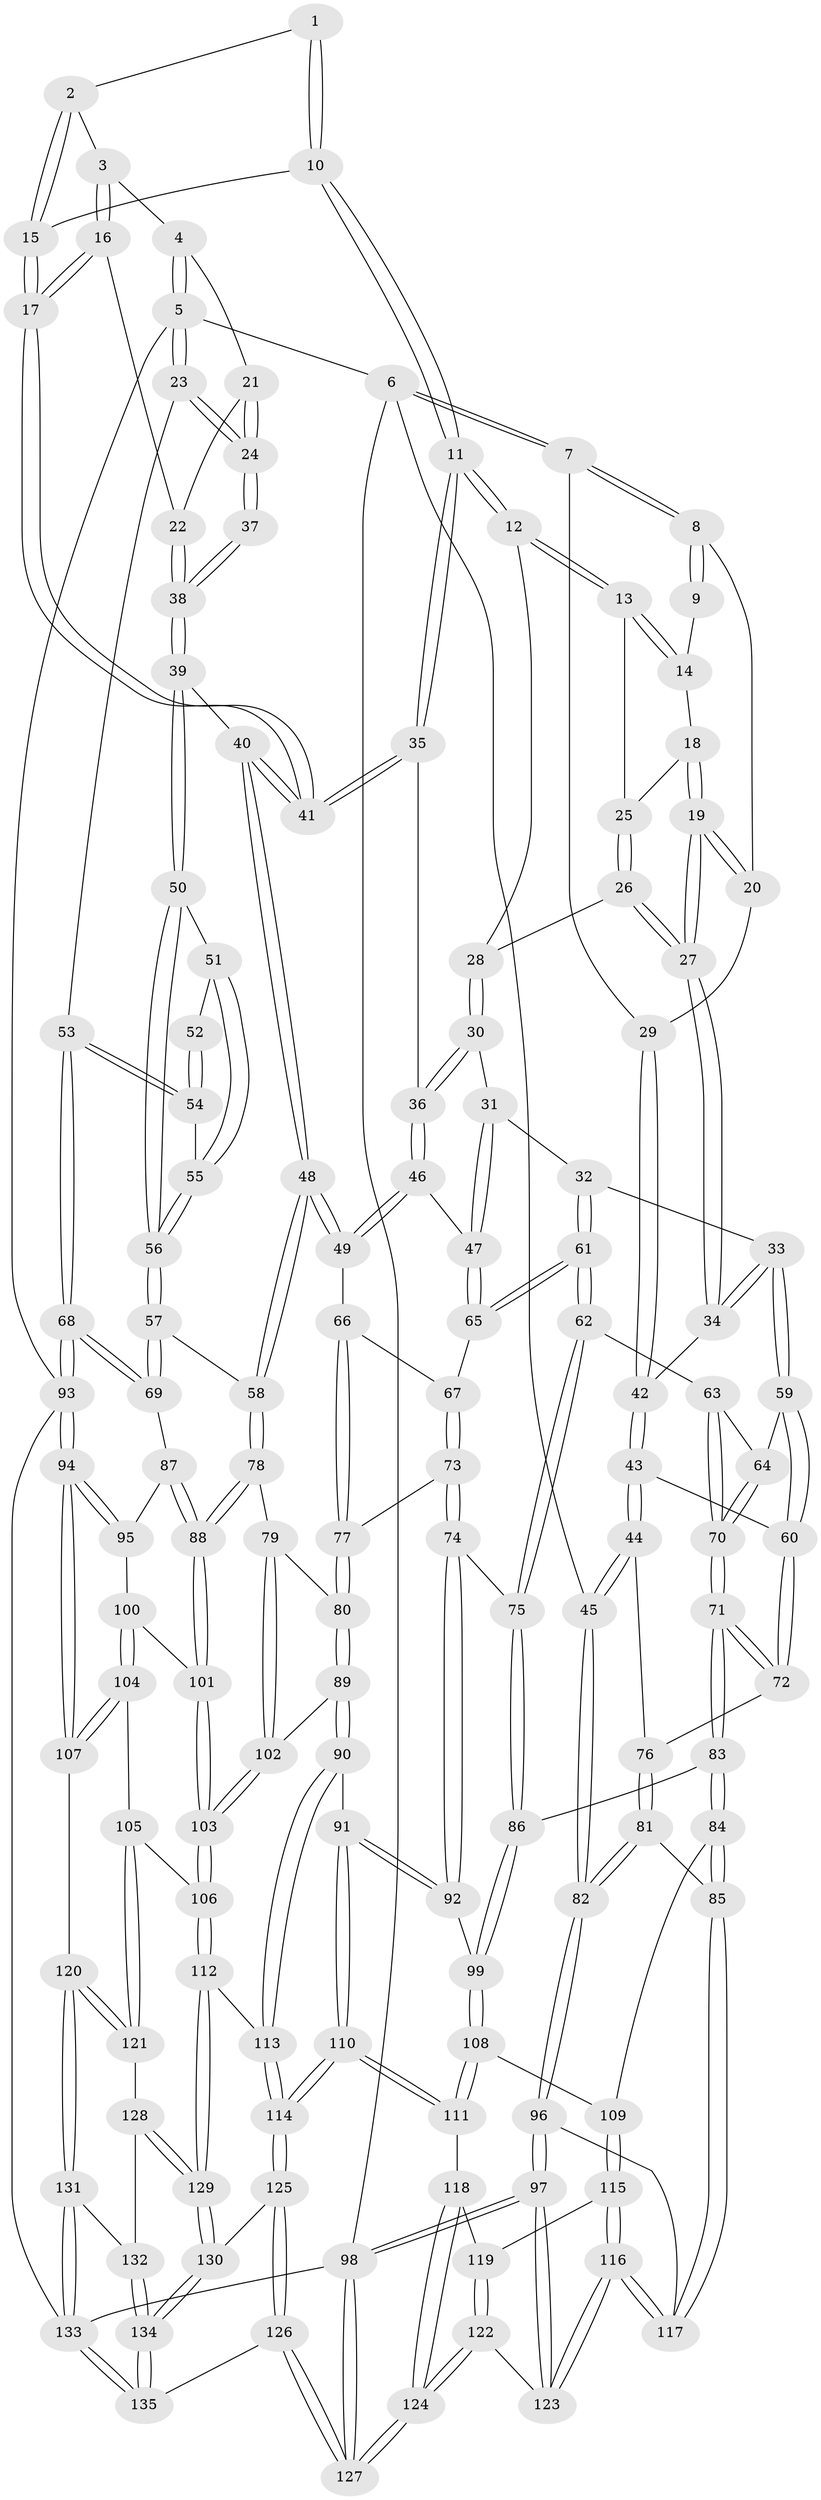 // coarse degree distribution, {2: 0.02127659574468085, 3: 0.07446808510638298, 5: 0.32978723404255317, 4: 0.44680851063829785, 6: 0.1276595744680851}
// Generated by graph-tools (version 1.1) at 2025/24/03/03/25 07:24:38]
// undirected, 135 vertices, 334 edges
graph export_dot {
graph [start="1"]
  node [color=gray90,style=filled];
  1 [pos="+0.3747166118769937+0"];
  2 [pos="+0.5963706266920193+0"];
  3 [pos="+0.6003138049756022+0"];
  4 [pos="+0.8205207866426838+0"];
  5 [pos="+1+0"];
  6 [pos="+0+0"];
  7 [pos="+0+0"];
  8 [pos="+0+0"];
  9 [pos="+0.2851869847022129+0"];
  10 [pos="+0.45958283292886687+0.1350685572541901"];
  11 [pos="+0.4562849990701325+0.13829756671107168"];
  12 [pos="+0.4258637311560104+0.12405052777061196"];
  13 [pos="+0.3953131510793162+0.09724304305493835"];
  14 [pos="+0.3163300153626089+0"];
  15 [pos="+0.5502722954736379+0.052807801419428056"];
  16 [pos="+0.6867356077388236+0.1455157646631574"];
  17 [pos="+0.648385629200279+0.16822240753309645"];
  18 [pos="+0.28946871748243164+0.0709983839406252"];
  19 [pos="+0.18005459664092724+0.1614926919928414"];
  20 [pos="+0.11389867744029991+0.04767925115999876"];
  21 [pos="+0.820096575362409+0"];
  22 [pos="+0.7928161412358685+0.0993471564796508"];
  23 [pos="+1+0.22305668057495345"];
  24 [pos="+0.9838645667918251+0.19689853564806178"];
  25 [pos="+0.31115339302137696+0.12264201541096108"];
  26 [pos="+0.29919738219675374+0.147749913337204"];
  27 [pos="+0.18342931621644387+0.17193621455977928"];
  28 [pos="+0.32786180595591313+0.17507792455116652"];
  29 [pos="+0.05439799914888936+0.2012668824973871"];
  30 [pos="+0.32983785526805853+0.19652262897949904"];
  31 [pos="+0.31381510808300384+0.24210325935432975"];
  32 [pos="+0.2386320376417865+0.2718226194391195"];
  33 [pos="+0.19043156279136192+0.24034213806306662"];
  34 [pos="+0.18034041886833538+0.22811640282930754"];
  35 [pos="+0.46257843426409295+0.2032650747364601"];
  36 [pos="+0.4619482471679686+0.20506311920498205"];
  37 [pos="+0.9681653995122487+0.19864897684907246"];
  38 [pos="+0.8064152232126169+0.12168259574709775"];
  39 [pos="+0.7864665401316593+0.2519687123345689"];
  40 [pos="+0.6486727608790894+0.24645690157521402"];
  41 [pos="+0.6394339598269161+0.21132118654590307"];
  42 [pos="+0.07123772078600608+0.2634314353038691"];
  43 [pos="+0+0.311691384107449"];
  44 [pos="+0+0.31416137748845346"];
  45 [pos="+0+0.3079589914410368"];
  46 [pos="+0.4496695984747502+0.26962520198239404"];
  47 [pos="+0.4321641336127877+0.28094940433659427"];
  48 [pos="+0.6152947740809103+0.3710623830598982"];
  49 [pos="+0.5876487009228268+0.36780609346433996"];
  50 [pos="+0.8055860867604426+0.28168572562179867"];
  51 [pos="+0.8704570162043089+0.27295909614372443"];
  52 [pos="+0.9345366212028856+0.2290487674236443"];
  53 [pos="+1+0.455560369572931"];
  54 [pos="+0.9173149251376537+0.3651943805805906"];
  55 [pos="+0.9073576769189+0.36366449118213695"];
  56 [pos="+0.7756392587103225+0.41002182191301617"];
  57 [pos="+0.7703310724854875+0.4174410998051784"];
  58 [pos="+0.6656570669980524+0.42938413772756234"];
  59 [pos="+0.13507228777191235+0.39737614497029705"];
  60 [pos="+0.09967442223830889+0.40265506710484783"];
  61 [pos="+0.2876634765810011+0.3887854651571612"];
  62 [pos="+0.27580278430667415+0.4207383418926062"];
  63 [pos="+0.2693725981982939+0.4215822841783514"];
  64 [pos="+0.1584563148667168+0.40730161693794076"];
  65 [pos="+0.38885078593989336+0.3512194657395509"];
  66 [pos="+0.5534475100939609+0.38847901964459736"];
  67 [pos="+0.4390428526228023+0.42041434619961193"];
  68 [pos="+1+0.6170376007623561"];
  69 [pos="+0.843549899880456+0.49727644798414694"];
  70 [pos="+0.1547438274631123+0.5126373857483604"];
  71 [pos="+0.14586354311470986+0.5259414730398987"];
  72 [pos="+0.08180826539564669+0.46590539852618656"];
  73 [pos="+0.4243784573118802+0.5029522526459783"];
  74 [pos="+0.36224333209109544+0.5196803961159835"];
  75 [pos="+0.30417512459620955+0.4874964382185559"];
  76 [pos="+0.0620778593435395+0.47651064402608767"];
  77 [pos="+0.4663993878874742+0.5205522864724957"];
  78 [pos="+0.6509285451873141+0.4791242708701814"];
  79 [pos="+0.584212403977839+0.5505685721837502"];
  80 [pos="+0.48546813560281604+0.5373912676761096"];
  81 [pos="+0+0.6205010351586809"];
  82 [pos="+0+0.6246329860560629"];
  83 [pos="+0.15395575120127572+0.5804565369776691"];
  84 [pos="+0.11418518170182665+0.643004871704745"];
  85 [pos="+0+0.6351877993991574"];
  86 [pos="+0.2424142183765053+0.5584616230368092"];
  87 [pos="+0.7972977930046985+0.5610928013088183"];
  88 [pos="+0.7218856545413523+0.5897535847812696"];
  89 [pos="+0.44911395747849203+0.6606284527608869"];
  90 [pos="+0.44006325601277885+0.6680172161048863"];
  91 [pos="+0.429715020039042+0.6686715837766904"];
  92 [pos="+0.3636447929096846+0.6042961216783176"];
  93 [pos="+1+0.6628243638825156"];
  94 [pos="+1+0.6969153268638176"];
  95 [pos="+0.80531535808595+0.6082787411910948"];
  96 [pos="+0+0.6392099821747161"];
  97 [pos="+0+0.892258149446523"];
  98 [pos="+0+1"];
  99 [pos="+0.28943264350309655+0.6474482789708415"];
  100 [pos="+0.7774622955579804+0.6353613200991898"];
  101 [pos="+0.7219493326767671+0.5919700379213384"];
  102 [pos="+0.5873470628751183+0.6435621696907159"];
  103 [pos="+0.6453650597375862+0.7344355568601533"];
  104 [pos="+0.7807435224026483+0.6528927240904772"];
  105 [pos="+0.731935089641377+0.7167630351889624"];
  106 [pos="+0.6473675463293039+0.7434469969854383"];
  107 [pos="+1+0.7244471862080882"];
  108 [pos="+0.2789737144497002+0.6720075672534223"];
  109 [pos="+0.13826049082650513+0.6722962363795131"];
  110 [pos="+0.338138929883429+0.7706746069268581"];
  111 [pos="+0.32321801563011965+0.7636798369391252"];
  112 [pos="+0.6368169096628185+0.7827000883777846"];
  113 [pos="+0.4881779594795489+0.7381497760585118"];
  114 [pos="+0.39101580038925543+0.8720624980625385"];
  115 [pos="+0.15180509804154216+0.7379389098773497"];
  116 [pos="+0.10426359738949824+0.8606621680881216"];
  117 [pos="+0.07864985377512948+0.8286079855475003"];
  118 [pos="+0.26092789312178644+0.7795957744638483"];
  119 [pos="+0.23429851973037993+0.7721067034046056"];
  120 [pos="+0.9817875318206718+0.7484305282931318"];
  121 [pos="+0.9601084764159733+0.7573640055062282"];
  122 [pos="+0.13235533059030322+0.9039620139510534"];
  123 [pos="+0.1042229671212554+0.863033273558075"];
  124 [pos="+0.1699551151365865+0.9649170883252817"];
  125 [pos="+0.39167897409040825+0.874923395488479"];
  126 [pos="+0.2939503984066036+1"];
  127 [pos="+0.24098434196948448+1"];
  128 [pos="+0.8772503014820938+0.8169132513478288"];
  129 [pos="+0.6407195131539675+0.8336630498354993"];
  130 [pos="+0.637962176341106+0.8428680345198203"];
  131 [pos="+0.9158663005415872+0.9969548395968594"];
  132 [pos="+0.8436887429433316+0.8970909278987634"];
  133 [pos="+0.9500551343755151+1"];
  134 [pos="+0.6748795027403258+1"];
  135 [pos="+0.6665418241425198+1"];
  1 -- 2;
  1 -- 10;
  1 -- 10;
  2 -- 3;
  2 -- 15;
  2 -- 15;
  3 -- 4;
  3 -- 16;
  3 -- 16;
  4 -- 5;
  4 -- 5;
  4 -- 21;
  5 -- 6;
  5 -- 23;
  5 -- 23;
  5 -- 93;
  6 -- 7;
  6 -- 7;
  6 -- 45;
  6 -- 98;
  7 -- 8;
  7 -- 8;
  7 -- 29;
  8 -- 9;
  8 -- 9;
  8 -- 20;
  9 -- 14;
  10 -- 11;
  10 -- 11;
  10 -- 15;
  11 -- 12;
  11 -- 12;
  11 -- 35;
  11 -- 35;
  12 -- 13;
  12 -- 13;
  12 -- 28;
  13 -- 14;
  13 -- 14;
  13 -- 25;
  14 -- 18;
  15 -- 17;
  15 -- 17;
  16 -- 17;
  16 -- 17;
  16 -- 22;
  17 -- 41;
  17 -- 41;
  18 -- 19;
  18 -- 19;
  18 -- 25;
  19 -- 20;
  19 -- 20;
  19 -- 27;
  19 -- 27;
  20 -- 29;
  21 -- 22;
  21 -- 24;
  21 -- 24;
  22 -- 38;
  22 -- 38;
  23 -- 24;
  23 -- 24;
  23 -- 53;
  24 -- 37;
  24 -- 37;
  25 -- 26;
  25 -- 26;
  26 -- 27;
  26 -- 27;
  26 -- 28;
  27 -- 34;
  27 -- 34;
  28 -- 30;
  28 -- 30;
  29 -- 42;
  29 -- 42;
  30 -- 31;
  30 -- 36;
  30 -- 36;
  31 -- 32;
  31 -- 47;
  31 -- 47;
  32 -- 33;
  32 -- 61;
  32 -- 61;
  33 -- 34;
  33 -- 34;
  33 -- 59;
  33 -- 59;
  34 -- 42;
  35 -- 36;
  35 -- 41;
  35 -- 41;
  36 -- 46;
  36 -- 46;
  37 -- 38;
  37 -- 38;
  38 -- 39;
  38 -- 39;
  39 -- 40;
  39 -- 50;
  39 -- 50;
  40 -- 41;
  40 -- 41;
  40 -- 48;
  40 -- 48;
  42 -- 43;
  42 -- 43;
  43 -- 44;
  43 -- 44;
  43 -- 60;
  44 -- 45;
  44 -- 45;
  44 -- 76;
  45 -- 82;
  45 -- 82;
  46 -- 47;
  46 -- 49;
  46 -- 49;
  47 -- 65;
  47 -- 65;
  48 -- 49;
  48 -- 49;
  48 -- 58;
  48 -- 58;
  49 -- 66;
  50 -- 51;
  50 -- 56;
  50 -- 56;
  51 -- 52;
  51 -- 55;
  51 -- 55;
  52 -- 54;
  52 -- 54;
  53 -- 54;
  53 -- 54;
  53 -- 68;
  53 -- 68;
  54 -- 55;
  55 -- 56;
  55 -- 56;
  56 -- 57;
  56 -- 57;
  57 -- 58;
  57 -- 69;
  57 -- 69;
  58 -- 78;
  58 -- 78;
  59 -- 60;
  59 -- 60;
  59 -- 64;
  60 -- 72;
  60 -- 72;
  61 -- 62;
  61 -- 62;
  61 -- 65;
  61 -- 65;
  62 -- 63;
  62 -- 75;
  62 -- 75;
  63 -- 64;
  63 -- 70;
  63 -- 70;
  64 -- 70;
  64 -- 70;
  65 -- 67;
  66 -- 67;
  66 -- 77;
  66 -- 77;
  67 -- 73;
  67 -- 73;
  68 -- 69;
  68 -- 69;
  68 -- 93;
  68 -- 93;
  69 -- 87;
  70 -- 71;
  70 -- 71;
  71 -- 72;
  71 -- 72;
  71 -- 83;
  71 -- 83;
  72 -- 76;
  73 -- 74;
  73 -- 74;
  73 -- 77;
  74 -- 75;
  74 -- 92;
  74 -- 92;
  75 -- 86;
  75 -- 86;
  76 -- 81;
  76 -- 81;
  77 -- 80;
  77 -- 80;
  78 -- 79;
  78 -- 88;
  78 -- 88;
  79 -- 80;
  79 -- 102;
  79 -- 102;
  80 -- 89;
  80 -- 89;
  81 -- 82;
  81 -- 82;
  81 -- 85;
  82 -- 96;
  82 -- 96;
  83 -- 84;
  83 -- 84;
  83 -- 86;
  84 -- 85;
  84 -- 85;
  84 -- 109;
  85 -- 117;
  85 -- 117;
  86 -- 99;
  86 -- 99;
  87 -- 88;
  87 -- 88;
  87 -- 95;
  88 -- 101;
  88 -- 101;
  89 -- 90;
  89 -- 90;
  89 -- 102;
  90 -- 91;
  90 -- 113;
  90 -- 113;
  91 -- 92;
  91 -- 92;
  91 -- 110;
  91 -- 110;
  92 -- 99;
  93 -- 94;
  93 -- 94;
  93 -- 133;
  94 -- 95;
  94 -- 95;
  94 -- 107;
  94 -- 107;
  95 -- 100;
  96 -- 97;
  96 -- 97;
  96 -- 117;
  97 -- 98;
  97 -- 98;
  97 -- 123;
  97 -- 123;
  98 -- 127;
  98 -- 127;
  98 -- 133;
  99 -- 108;
  99 -- 108;
  100 -- 101;
  100 -- 104;
  100 -- 104;
  101 -- 103;
  101 -- 103;
  102 -- 103;
  102 -- 103;
  103 -- 106;
  103 -- 106;
  104 -- 105;
  104 -- 107;
  104 -- 107;
  105 -- 106;
  105 -- 121;
  105 -- 121;
  106 -- 112;
  106 -- 112;
  107 -- 120;
  108 -- 109;
  108 -- 111;
  108 -- 111;
  109 -- 115;
  109 -- 115;
  110 -- 111;
  110 -- 111;
  110 -- 114;
  110 -- 114;
  111 -- 118;
  112 -- 113;
  112 -- 129;
  112 -- 129;
  113 -- 114;
  113 -- 114;
  114 -- 125;
  114 -- 125;
  115 -- 116;
  115 -- 116;
  115 -- 119;
  116 -- 117;
  116 -- 117;
  116 -- 123;
  116 -- 123;
  118 -- 119;
  118 -- 124;
  118 -- 124;
  119 -- 122;
  119 -- 122;
  120 -- 121;
  120 -- 121;
  120 -- 131;
  120 -- 131;
  121 -- 128;
  122 -- 123;
  122 -- 124;
  122 -- 124;
  124 -- 127;
  124 -- 127;
  125 -- 126;
  125 -- 126;
  125 -- 130;
  126 -- 127;
  126 -- 127;
  126 -- 135;
  128 -- 129;
  128 -- 129;
  128 -- 132;
  129 -- 130;
  129 -- 130;
  130 -- 134;
  130 -- 134;
  131 -- 132;
  131 -- 133;
  131 -- 133;
  132 -- 134;
  132 -- 134;
  133 -- 135;
  133 -- 135;
  134 -- 135;
  134 -- 135;
}
